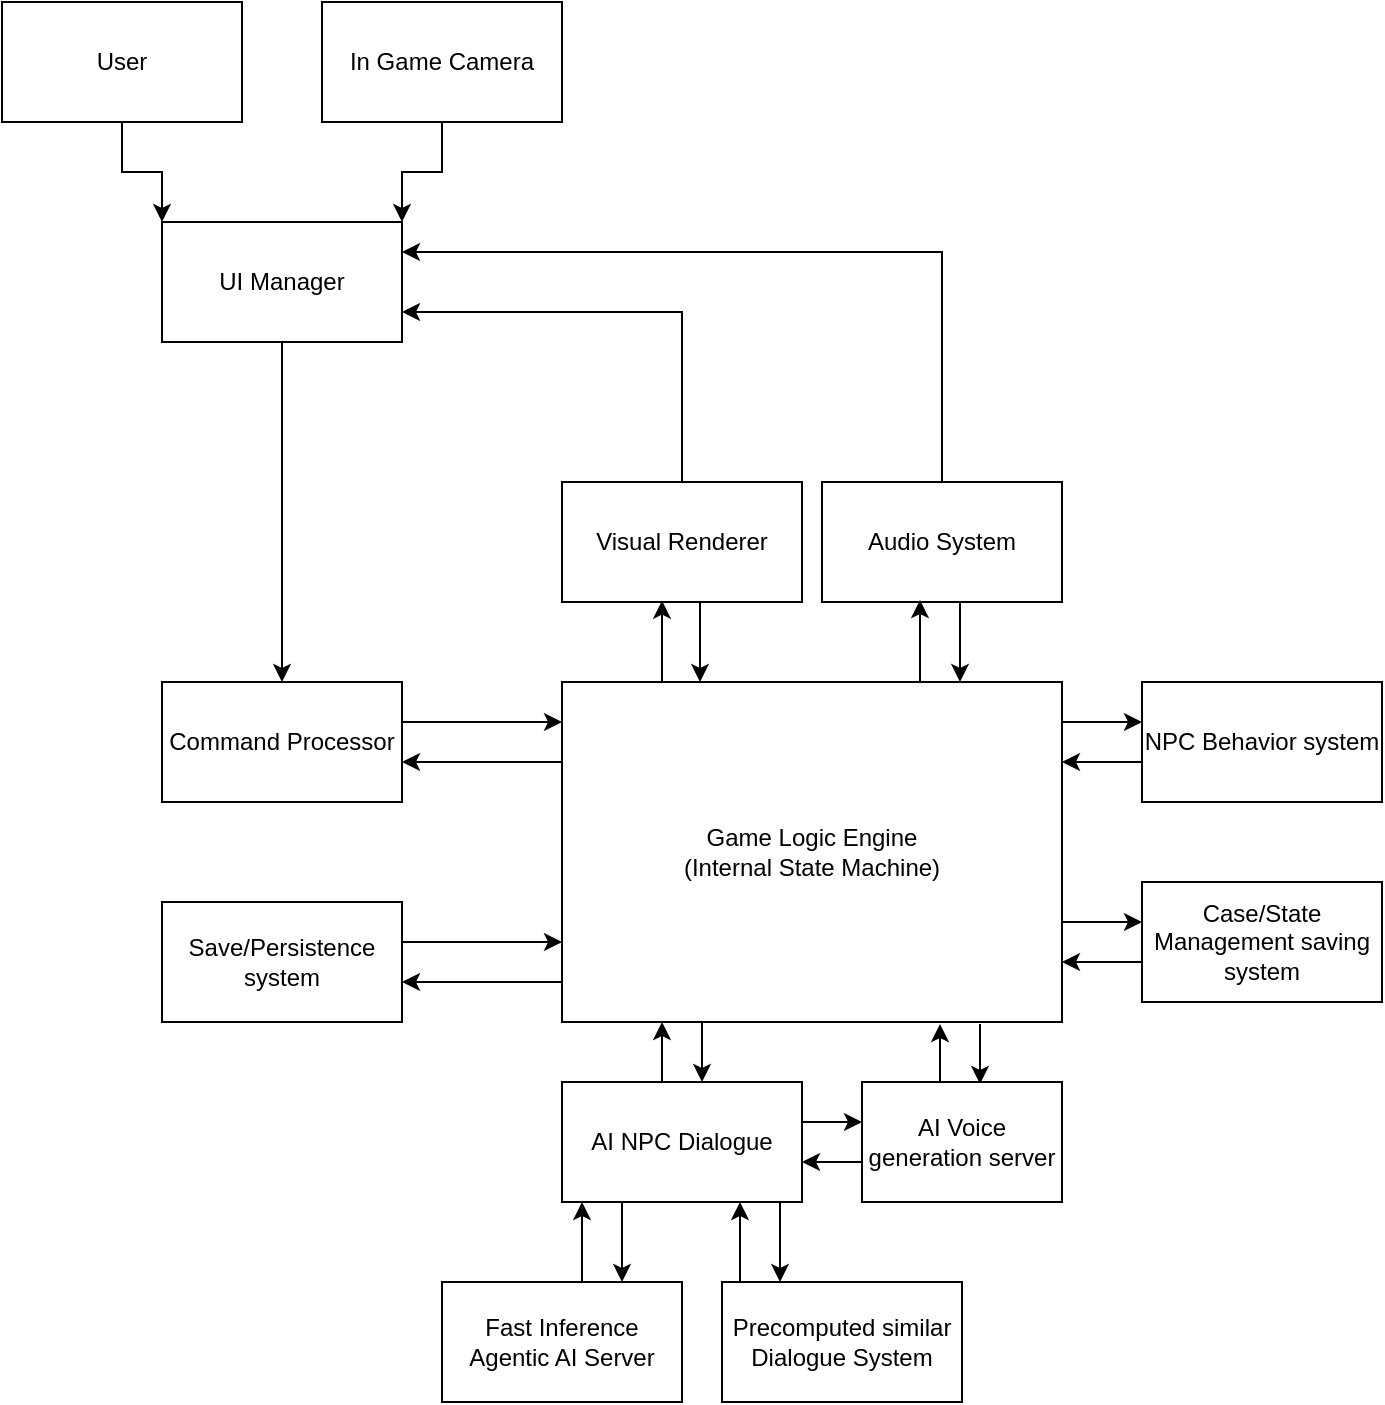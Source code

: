 <mxfile version="28.2.3">
  <diagram name="Page-1" id="84FlOV6SFcABtvMzlKEd">
    <mxGraphModel dx="937" dy="1052" grid="1" gridSize="10" guides="1" tooltips="1" connect="1" arrows="1" fold="1" page="1" pageScale="1" pageWidth="850" pageHeight="1100" math="0" shadow="0">
      <root>
        <mxCell id="0" />
        <mxCell id="1" parent="0" />
        <mxCell id="FyliGoKfZouHnRAMZUbt-5" style="edgeStyle=orthogonalEdgeStyle;rounded=0;orthogonalLoop=1;jettySize=auto;html=1;exitX=0.5;exitY=1;exitDx=0;exitDy=0;entryX=0;entryY=0;entryDx=0;entryDy=0;" parent="1" source="FyliGoKfZouHnRAMZUbt-1" target="FyliGoKfZouHnRAMZUbt-2" edge="1">
          <mxGeometry relative="1" as="geometry" />
        </mxCell>
        <mxCell id="FyliGoKfZouHnRAMZUbt-1" value="User" style="rounded=0;whiteSpace=wrap;html=1;" parent="1" vertex="1">
          <mxGeometry x="40" y="90" width="120" height="60" as="geometry" />
        </mxCell>
        <mxCell id="FyliGoKfZouHnRAMZUbt-7" value="" style="edgeStyle=orthogonalEdgeStyle;rounded=0;orthogonalLoop=1;jettySize=auto;html=1;" parent="1" source="FyliGoKfZouHnRAMZUbt-2" target="FyliGoKfZouHnRAMZUbt-3" edge="1">
          <mxGeometry relative="1" as="geometry">
            <Array as="points">
              <mxPoint x="180" y="330" />
              <mxPoint x="180" y="330" />
            </Array>
          </mxGeometry>
        </mxCell>
        <mxCell id="FyliGoKfZouHnRAMZUbt-2" value="UI Manager" style="rounded=0;whiteSpace=wrap;html=1;" parent="1" vertex="1">
          <mxGeometry x="120" y="200" width="120" height="60" as="geometry" />
        </mxCell>
        <mxCell id="FyliGoKfZouHnRAMZUbt-14" value="" style="edgeStyle=orthogonalEdgeStyle;rounded=0;orthogonalLoop=1;jettySize=auto;html=1;" parent="1" source="FyliGoKfZouHnRAMZUbt-3" target="FyliGoKfZouHnRAMZUbt-12" edge="1">
          <mxGeometry relative="1" as="geometry">
            <Array as="points">
              <mxPoint x="270" y="450" />
              <mxPoint x="270" y="450" />
            </Array>
          </mxGeometry>
        </mxCell>
        <mxCell id="FyliGoKfZouHnRAMZUbt-3" value="Command Processor" style="rounded=0;whiteSpace=wrap;html=1;" parent="1" vertex="1">
          <mxGeometry x="120" y="430" width="120" height="60" as="geometry" />
        </mxCell>
        <mxCell id="FyliGoKfZouHnRAMZUbt-6" style="edgeStyle=orthogonalEdgeStyle;rounded=0;orthogonalLoop=1;jettySize=auto;html=1;exitX=0.5;exitY=1;exitDx=0;exitDy=0;entryX=1;entryY=0;entryDx=0;entryDy=0;" parent="1" source="FyliGoKfZouHnRAMZUbt-4" target="FyliGoKfZouHnRAMZUbt-2" edge="1">
          <mxGeometry relative="1" as="geometry" />
        </mxCell>
        <mxCell id="FyliGoKfZouHnRAMZUbt-4" value="In Game Camera" style="rounded=0;whiteSpace=wrap;html=1;" parent="1" vertex="1">
          <mxGeometry x="200" y="90" width="120" height="60" as="geometry" />
        </mxCell>
        <mxCell id="FyliGoKfZouHnRAMZUbt-13" value="" style="edgeStyle=orthogonalEdgeStyle;rounded=0;orthogonalLoop=1;jettySize=auto;html=1;" parent="1" source="FyliGoKfZouHnRAMZUbt-12" target="FyliGoKfZouHnRAMZUbt-3" edge="1">
          <mxGeometry relative="1" as="geometry">
            <Array as="points">
              <mxPoint x="280" y="470" />
              <mxPoint x="280" y="470" />
            </Array>
          </mxGeometry>
        </mxCell>
        <mxCell id="FyliGoKfZouHnRAMZUbt-17" value="" style="edgeStyle=orthogonalEdgeStyle;rounded=0;orthogonalLoop=1;jettySize=auto;html=1;" parent="1" target="FyliGoKfZouHnRAMZUbt-15" edge="1">
          <mxGeometry relative="1" as="geometry">
            <Array as="points">
              <mxPoint x="590" y="450" />
              <mxPoint x="590" y="450" />
            </Array>
            <mxPoint x="570" y="450" as="sourcePoint" />
          </mxGeometry>
        </mxCell>
        <mxCell id="FyliGoKfZouHnRAMZUbt-21" value="" style="edgeStyle=orthogonalEdgeStyle;rounded=0;orthogonalLoop=1;jettySize=auto;html=1;" parent="1" target="FyliGoKfZouHnRAMZUbt-19" edge="1">
          <mxGeometry relative="1" as="geometry">
            <Array as="points">
              <mxPoint x="390" y="610" />
              <mxPoint x="390" y="610" />
            </Array>
            <mxPoint x="390" y="600" as="sourcePoint" />
          </mxGeometry>
        </mxCell>
        <mxCell id="FyliGoKfZouHnRAMZUbt-27" style="edgeStyle=orthogonalEdgeStyle;rounded=0;orthogonalLoop=1;jettySize=auto;html=1;entryX=0.675;entryY=0.989;entryDx=0;entryDy=0;entryPerimeter=0;" parent="1" edge="1">
          <mxGeometry relative="1" as="geometry">
            <Array as="points">
              <mxPoint x="370" y="420" />
              <mxPoint x="370" y="420" />
            </Array>
            <mxPoint x="370" y="430" as="sourcePoint" />
            <mxPoint x="370" y="389.34" as="targetPoint" />
          </mxGeometry>
        </mxCell>
        <mxCell id="FyliGoKfZouHnRAMZUbt-12" value="Game Logic Engine&lt;div&gt;(Internal State Machine)&lt;/div&gt;" style="rounded=0;whiteSpace=wrap;html=1;" parent="1" vertex="1">
          <mxGeometry x="320" y="430" width="250" height="170" as="geometry" />
        </mxCell>
        <mxCell id="FyliGoKfZouHnRAMZUbt-18" value="" style="edgeStyle=orthogonalEdgeStyle;rounded=0;orthogonalLoop=1;jettySize=auto;html=1;" parent="1" source="FyliGoKfZouHnRAMZUbt-15" edge="1">
          <mxGeometry relative="1" as="geometry">
            <Array as="points">
              <mxPoint x="590" y="470" />
              <mxPoint x="590" y="470" />
            </Array>
            <mxPoint x="570" y="470" as="targetPoint" />
          </mxGeometry>
        </mxCell>
        <mxCell id="FyliGoKfZouHnRAMZUbt-15" value="NPC Behavior system" style="rounded=0;whiteSpace=wrap;html=1;" parent="1" vertex="1">
          <mxGeometry x="610" y="430" width="120" height="60" as="geometry" />
        </mxCell>
        <mxCell id="FyliGoKfZouHnRAMZUbt-20" value="" style="edgeStyle=orthogonalEdgeStyle;rounded=0;orthogonalLoop=1;jettySize=auto;html=1;" parent="1" source="FyliGoKfZouHnRAMZUbt-19" edge="1">
          <mxGeometry relative="1" as="geometry">
            <Array as="points">
              <mxPoint x="370" y="620" />
              <mxPoint x="370" y="620" />
            </Array>
            <mxPoint x="370" y="600" as="targetPoint" />
          </mxGeometry>
        </mxCell>
        <mxCell id="FyliGoKfZouHnRAMZUbt-24" value="" style="edgeStyle=orthogonalEdgeStyle;rounded=0;orthogonalLoop=1;jettySize=auto;html=1;entryX=0.75;entryY=0;entryDx=0;entryDy=0;" parent="1" source="FyliGoKfZouHnRAMZUbt-19" target="FyliGoKfZouHnRAMZUbt-22" edge="1">
          <mxGeometry relative="1" as="geometry">
            <Array as="points">
              <mxPoint x="350" y="710" />
              <mxPoint x="350" y="710" />
            </Array>
          </mxGeometry>
        </mxCell>
        <mxCell id="FyliGoKfZouHnRAMZUbt-19" value="AI NPC Dialogue" style="rounded=0;whiteSpace=wrap;html=1;" parent="1" vertex="1">
          <mxGeometry x="320" y="630" width="120" height="60" as="geometry" />
        </mxCell>
        <mxCell id="FyliGoKfZouHnRAMZUbt-23" value="" style="edgeStyle=orthogonalEdgeStyle;rounded=0;orthogonalLoop=1;jettySize=auto;html=1;" parent="1" source="FyliGoKfZouHnRAMZUbt-22" target="FyliGoKfZouHnRAMZUbt-19" edge="1">
          <mxGeometry relative="1" as="geometry">
            <Array as="points">
              <mxPoint x="330" y="710" />
              <mxPoint x="330" y="710" />
            </Array>
          </mxGeometry>
        </mxCell>
        <mxCell id="FyliGoKfZouHnRAMZUbt-22" value="Fast Inference Agentic AI Server" style="rounded=0;whiteSpace=wrap;html=1;" parent="1" vertex="1">
          <mxGeometry x="260" y="730" width="120" height="60" as="geometry" />
        </mxCell>
        <mxCell id="FyliGoKfZouHnRAMZUbt-32" style="edgeStyle=orthogonalEdgeStyle;rounded=0;orthogonalLoop=1;jettySize=auto;html=1;entryX=1;entryY=0.75;entryDx=0;entryDy=0;exitX=0.5;exitY=0;exitDx=0;exitDy=0;" parent="1" source="FyliGoKfZouHnRAMZUbt-25" target="FyliGoKfZouHnRAMZUbt-2" edge="1">
          <mxGeometry relative="1" as="geometry" />
        </mxCell>
        <mxCell id="FyliGoKfZouHnRAMZUbt-25" value="Visual Renderer" style="rounded=0;whiteSpace=wrap;html=1;" parent="1" vertex="1">
          <mxGeometry x="320" y="330" width="120" height="60" as="geometry" />
        </mxCell>
        <mxCell id="FyliGoKfZouHnRAMZUbt-30" style="edgeStyle=orthogonalEdgeStyle;rounded=0;orthogonalLoop=1;jettySize=auto;html=1;" parent="1" edge="1">
          <mxGeometry relative="1" as="geometry">
            <Array as="points">
              <mxPoint x="519" y="410" />
              <mxPoint x="519" y="410" />
            </Array>
            <mxPoint x="519" y="390" as="sourcePoint" />
            <mxPoint x="519" y="430" as="targetPoint" />
          </mxGeometry>
        </mxCell>
        <mxCell id="FyliGoKfZouHnRAMZUbt-33" style="edgeStyle=orthogonalEdgeStyle;rounded=0;orthogonalLoop=1;jettySize=auto;html=1;entryX=1;entryY=0.25;entryDx=0;entryDy=0;exitX=0.5;exitY=0;exitDx=0;exitDy=0;" parent="1" source="FyliGoKfZouHnRAMZUbt-26" target="FyliGoKfZouHnRAMZUbt-2" edge="1">
          <mxGeometry relative="1" as="geometry">
            <Array as="points">
              <mxPoint x="510" y="215" />
            </Array>
          </mxGeometry>
        </mxCell>
        <mxCell id="FyliGoKfZouHnRAMZUbt-26" value="Audio System" style="rounded=0;whiteSpace=wrap;html=1;" parent="1" vertex="1">
          <mxGeometry x="450" y="330" width="120" height="60" as="geometry" />
        </mxCell>
        <mxCell id="FyliGoKfZouHnRAMZUbt-28" style="edgeStyle=orthogonalEdgeStyle;rounded=0;orthogonalLoop=1;jettySize=auto;html=1;entryX=0.675;entryY=0.989;entryDx=0;entryDy=0;entryPerimeter=0;" parent="1" edge="1">
          <mxGeometry relative="1" as="geometry">
            <mxPoint x="499" y="430" as="sourcePoint" />
            <mxPoint x="499" y="389" as="targetPoint" />
            <Array as="points">
              <mxPoint x="499" y="400" />
              <mxPoint x="499" y="400" />
            </Array>
          </mxGeometry>
        </mxCell>
        <mxCell id="FyliGoKfZouHnRAMZUbt-31" style="edgeStyle=orthogonalEdgeStyle;rounded=0;orthogonalLoop=1;jettySize=auto;html=1;" parent="1" edge="1">
          <mxGeometry relative="1" as="geometry">
            <mxPoint x="389" y="390" as="sourcePoint" />
            <mxPoint x="389" y="430" as="targetPoint" />
            <Array as="points">
              <mxPoint x="389" y="420" />
              <mxPoint x="389" y="420" />
            </Array>
          </mxGeometry>
        </mxCell>
        <mxCell id="DyBoKRDtqbwIALonEroH-1" value="" style="edgeStyle=orthogonalEdgeStyle;rounded=0;orthogonalLoop=1;jettySize=auto;html=1;" edge="1" parent="1" source="DyBoKRDtqbwIALonEroH-2">
          <mxGeometry relative="1" as="geometry">
            <Array as="points">
              <mxPoint x="270" y="560" />
              <mxPoint x="270" y="560" />
            </Array>
            <mxPoint x="320" y="560" as="targetPoint" />
          </mxGeometry>
        </mxCell>
        <mxCell id="DyBoKRDtqbwIALonEroH-2" value="Save/Persistence system" style="rounded=0;whiteSpace=wrap;html=1;" vertex="1" parent="1">
          <mxGeometry x="120" y="540" width="120" height="60" as="geometry" />
        </mxCell>
        <mxCell id="DyBoKRDtqbwIALonEroH-3" value="" style="edgeStyle=orthogonalEdgeStyle;rounded=0;orthogonalLoop=1;jettySize=auto;html=1;" edge="1" parent="1" target="DyBoKRDtqbwIALonEroH-2">
          <mxGeometry relative="1" as="geometry">
            <Array as="points">
              <mxPoint x="280" y="580" />
              <mxPoint x="280" y="580" />
            </Array>
            <mxPoint x="320" y="580" as="sourcePoint" />
          </mxGeometry>
        </mxCell>
        <mxCell id="DyBoKRDtqbwIALonEroH-4" value="" style="edgeStyle=orthogonalEdgeStyle;rounded=0;orthogonalLoop=1;jettySize=auto;html=1;" edge="1" parent="1" target="DyBoKRDtqbwIALonEroH-6">
          <mxGeometry relative="1" as="geometry">
            <Array as="points">
              <mxPoint x="590" y="550" />
              <mxPoint x="590" y="550" />
            </Array>
            <mxPoint x="570" y="550" as="sourcePoint" />
          </mxGeometry>
        </mxCell>
        <mxCell id="DyBoKRDtqbwIALonEroH-5" value="" style="edgeStyle=orthogonalEdgeStyle;rounded=0;orthogonalLoop=1;jettySize=auto;html=1;" edge="1" parent="1" source="DyBoKRDtqbwIALonEroH-6">
          <mxGeometry relative="1" as="geometry">
            <Array as="points">
              <mxPoint x="590" y="570" />
              <mxPoint x="590" y="570" />
            </Array>
            <mxPoint x="570" y="570" as="targetPoint" />
          </mxGeometry>
        </mxCell>
        <mxCell id="DyBoKRDtqbwIALonEroH-6" value="Case/State Management saving system" style="rounded=0;whiteSpace=wrap;html=1;" vertex="1" parent="1">
          <mxGeometry x="610" y="530" width="120" height="60" as="geometry" />
        </mxCell>
        <mxCell id="DyBoKRDtqbwIALonEroH-11" value="Precomputed similar Dialogue System" style="rounded=0;whiteSpace=wrap;html=1;" vertex="1" parent="1">
          <mxGeometry x="400" y="730" width="120" height="60" as="geometry" />
        </mxCell>
        <mxCell id="DyBoKRDtqbwIALonEroH-12" value="" style="edgeStyle=orthogonalEdgeStyle;rounded=0;orthogonalLoop=1;jettySize=auto;html=1;" edge="1" parent="1">
          <mxGeometry relative="1" as="geometry">
            <Array as="points">
              <mxPoint x="529" y="611" />
              <mxPoint x="529" y="611" />
            </Array>
            <mxPoint x="529" y="601" as="sourcePoint" />
            <mxPoint x="529" y="631" as="targetPoint" />
          </mxGeometry>
        </mxCell>
        <mxCell id="DyBoKRDtqbwIALonEroH-13" value="" style="edgeStyle=orthogonalEdgeStyle;rounded=0;orthogonalLoop=1;jettySize=auto;html=1;" edge="1" parent="1">
          <mxGeometry relative="1" as="geometry">
            <Array as="points">
              <mxPoint x="509" y="621" />
              <mxPoint x="509" y="621" />
            </Array>
            <mxPoint x="509" y="631" as="sourcePoint" />
            <mxPoint x="509" y="601" as="targetPoint" />
          </mxGeometry>
        </mxCell>
        <mxCell id="DyBoKRDtqbwIALonEroH-16" value="" style="edgeStyle=orthogonalEdgeStyle;rounded=0;orthogonalLoop=1;jettySize=auto;html=1;" edge="1" parent="1" target="DyBoKRDtqbwIALonEroH-18">
          <mxGeometry relative="1" as="geometry">
            <Array as="points">
              <mxPoint x="460" y="650" />
              <mxPoint x="460" y="650" />
            </Array>
            <mxPoint x="440" y="650" as="sourcePoint" />
          </mxGeometry>
        </mxCell>
        <mxCell id="DyBoKRDtqbwIALonEroH-17" value="" style="edgeStyle=orthogonalEdgeStyle;rounded=0;orthogonalLoop=1;jettySize=auto;html=1;" edge="1" parent="1" source="DyBoKRDtqbwIALonEroH-18">
          <mxGeometry relative="1" as="geometry">
            <Array as="points">
              <mxPoint x="460" y="670" />
              <mxPoint x="460" y="670" />
            </Array>
            <mxPoint x="440" y="670" as="targetPoint" />
          </mxGeometry>
        </mxCell>
        <mxCell id="DyBoKRDtqbwIALonEroH-18" value="AI Voice generation server" style="rounded=0;whiteSpace=wrap;html=1;" vertex="1" parent="1">
          <mxGeometry x="470" y="630" width="100" height="60" as="geometry" />
        </mxCell>
        <mxCell id="DyBoKRDtqbwIALonEroH-19" value="" style="edgeStyle=orthogonalEdgeStyle;rounded=0;orthogonalLoop=1;jettySize=auto;html=1;entryX=0.75;entryY=0;entryDx=0;entryDy=0;" edge="1" parent="1">
          <mxGeometry relative="1" as="geometry">
            <Array as="points">
              <mxPoint x="429" y="710" />
              <mxPoint x="429" y="710" />
            </Array>
            <mxPoint x="429" y="690" as="sourcePoint" />
            <mxPoint x="429" y="730" as="targetPoint" />
          </mxGeometry>
        </mxCell>
        <mxCell id="DyBoKRDtqbwIALonEroH-20" value="" style="edgeStyle=orthogonalEdgeStyle;rounded=0;orthogonalLoop=1;jettySize=auto;html=1;" edge="1" parent="1">
          <mxGeometry relative="1" as="geometry">
            <Array as="points">
              <mxPoint x="409" y="710" />
              <mxPoint x="409" y="710" />
            </Array>
            <mxPoint x="409" y="730" as="sourcePoint" />
            <mxPoint x="409" y="690" as="targetPoint" />
          </mxGeometry>
        </mxCell>
      </root>
    </mxGraphModel>
  </diagram>
</mxfile>
